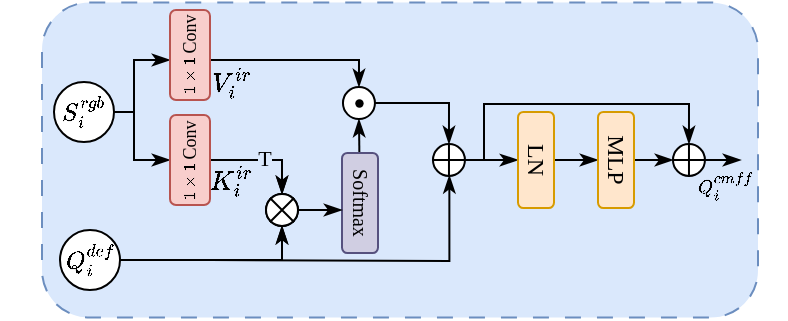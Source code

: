 <mxfile version="26.1.1">
  <diagram name="第 1 页" id="IwsUlqprveQ5Fm9F_jFR">
    <mxGraphModel dx="530" dy="267" grid="1" gridSize="10" guides="1" tooltips="1" connect="1" arrows="1" fold="1" page="1" pageScale="1" pageWidth="827" pageHeight="1169" math="1" shadow="0">
      <root>
        <mxCell id="0" />
        <mxCell id="1" parent="0" />
        <mxCell id="uOTj7jRji0M_4ZIJ3NGh-1" value="" style="rounded=1;whiteSpace=wrap;html=1;fillColor=#dae8fc;fontFamily=Times New Roman;strokeColor=#6c8ebf;dashed=1;dashPattern=8 8;container=0;" parent="1" vertex="1">
          <mxGeometry x="196" y="256.25" width="358" height="157.5" as="geometry" />
        </mxCell>
        <mxCell id="uOTj7jRji0M_4ZIJ3NGh-9" style="edgeStyle=orthogonalEdgeStyle;shape=connector;rounded=0;orthogonalLoop=1;jettySize=auto;html=1;entryX=0.5;entryY=0;entryDx=0;entryDy=0;strokeColor=default;align=center;verticalAlign=middle;fontFamily=Helvetica;fontSize=11;fontColor=default;labelBackgroundColor=default;endArrow=classicThin;endFill=1;" parent="1" target="uOTj7jRji0M_4ZIJ3NGh-40" edge="1">
          <mxGeometry relative="1" as="geometry">
            <Array as="points">
              <mxPoint x="354" y="285" />
            </Array>
            <mxPoint x="280" y="285" as="sourcePoint" />
          </mxGeometry>
        </mxCell>
        <mxCell id="uOTj7jRji0M_4ZIJ3NGh-11" style="edgeStyle=orthogonalEdgeStyle;shape=connector;rounded=0;orthogonalLoop=1;jettySize=auto;html=1;entryX=0.5;entryY=0;entryDx=0;entryDy=0;strokeColor=default;align=center;verticalAlign=middle;fontFamily=Times New Roman;fontSize=11;fontColor=default;labelBackgroundColor=default;endArrow=classicThin;endFill=1;" parent="1" target="uOTj7jRji0M_4ZIJ3NGh-26" edge="1">
          <mxGeometry relative="1" as="geometry">
            <mxPoint x="316" y="350" as="targetPoint" />
            <Array as="points">
              <mxPoint x="316" y="335" />
            </Array>
            <mxPoint x="280" y="335" as="sourcePoint" />
          </mxGeometry>
        </mxCell>
        <mxCell id="uOTj7jRji0M_4ZIJ3NGh-13" style="edgeStyle=orthogonalEdgeStyle;shape=connector;rounded=0;orthogonalLoop=1;jettySize=auto;html=1;entryX=0.5;entryY=1;entryDx=0;entryDy=0;strokeColor=default;align=center;verticalAlign=middle;fontFamily=Times New Roman;fontSize=11;fontColor=default;labelBackgroundColor=default;endArrow=classicThin;endFill=1;" parent="1" target="uOTj7jRji0M_4ZIJ3NGh-26" edge="1">
          <mxGeometry relative="1" as="geometry">
            <mxPoint x="316" y="370" as="targetPoint" />
            <Array as="points">
              <mxPoint x="316" y="385" />
            </Array>
            <mxPoint x="280" y="385" as="sourcePoint" />
          </mxGeometry>
        </mxCell>
        <mxCell id="uOTj7jRji0M_4ZIJ3NGh-15" style="shape=connector;rounded=0;orthogonalLoop=1;jettySize=auto;html=1;entryX=0.5;entryY=1;entryDx=0;entryDy=0;strokeColor=default;align=center;verticalAlign=middle;fontFamily=Helvetica;fontSize=11;fontColor=default;labelBackgroundColor=default;endArrow=classicThin;endFill=1;" parent="1" source="uOTj7jRji0M_4ZIJ3NGh-16" target="uOTj7jRji0M_4ZIJ3NGh-40" edge="1">
          <mxGeometry relative="1" as="geometry" />
        </mxCell>
        <mxCell id="uOTj7jRji0M_4ZIJ3NGh-16" value="Softmax" style="rounded=1;whiteSpace=wrap;html=1;horizontal=0;flipV=0;flipH=0;rotation=-180;fontFamily=Times New Roman;fillColor=#d0cee2;strokeColor=#56517e;spacingTop=-2;fontSize=10;" parent="1" vertex="1">
          <mxGeometry x="346" y="331.5" width="18" height="50" as="geometry" />
        </mxCell>
        <mxCell id="uOTj7jRji0M_4ZIJ3NGh-18" style="edgeStyle=orthogonalEdgeStyle;shape=connector;rounded=0;orthogonalLoop=1;jettySize=auto;html=1;entryX=0.5;entryY=0;entryDx=0;entryDy=0;strokeColor=default;align=center;verticalAlign=middle;fontFamily=Times New Roman;fontSize=11;fontColor=default;labelBackgroundColor=default;endArrow=classicThin;endFill=1;exitX=1.08;exitY=0.501;exitDx=0;exitDy=0;exitPerimeter=0;" parent="1" source="uOTj7jRji0M_4ZIJ3NGh-41" target="uOTj7jRji0M_4ZIJ3NGh-31" edge="1">
          <mxGeometry relative="1" as="geometry">
            <mxPoint x="404" y="307" as="sourcePoint" />
          </mxGeometry>
        </mxCell>
        <mxCell id="uOTj7jRji0M_4ZIJ3NGh-20" style="edgeStyle=orthogonalEdgeStyle;shape=connector;rounded=0;orthogonalLoop=1;jettySize=auto;html=1;entryX=1;entryY=0.5;entryDx=0;entryDy=0;strokeColor=default;align=center;verticalAlign=middle;fontFamily=Times New Roman;fontSize=11;fontColor=default;labelBackgroundColor=default;endArrow=classicThin;endFill=1;" parent="1" target="uOTj7jRji0M_4ZIJ3NGh-22" edge="1">
          <mxGeometry relative="1" as="geometry">
            <mxPoint x="407.0" y="335.014" as="sourcePoint" />
          </mxGeometry>
        </mxCell>
        <mxCell id="uOTj7jRji0M_4ZIJ3NGh-21" style="edgeStyle=orthogonalEdgeStyle;shape=connector;rounded=0;orthogonalLoop=1;jettySize=auto;html=1;entryX=1;entryY=0.5;entryDx=0;entryDy=0;strokeColor=default;align=center;verticalAlign=middle;fontFamily=Times New Roman;fontSize=11;fontColor=default;labelBackgroundColor=default;endArrow=classicThin;endFill=1;" parent="1" source="uOTj7jRji0M_4ZIJ3NGh-22" target="uOTj7jRji0M_4ZIJ3NGh-24" edge="1">
          <mxGeometry relative="1" as="geometry" />
        </mxCell>
        <mxCell id="uOTj7jRji0M_4ZIJ3NGh-22" value="LN" style="rounded=1;whiteSpace=wrap;html=1;fontFamily=Times New Roman;horizontal=0;rotation=-180;fillColor=#ffe6cc;strokeColor=#d79b00;" parent="1" vertex="1">
          <mxGeometry x="434" y="311" width="18" height="48" as="geometry" />
        </mxCell>
        <mxCell id="uOTj7jRji0M_4ZIJ3NGh-23" style="edgeStyle=orthogonalEdgeStyle;shape=connector;rounded=0;orthogonalLoop=1;jettySize=auto;html=1;entryX=0;entryY=0.5;entryDx=0;entryDy=0;strokeColor=default;align=center;verticalAlign=middle;fontFamily=Times New Roman;fontSize=11;fontColor=default;labelBackgroundColor=default;endArrow=classicThin;endFill=1;" parent="1" edge="1">
          <mxGeometry relative="1" as="geometry">
            <mxPoint x="492" y="335.0" as="sourcePoint" />
            <mxPoint x="511.48" y="335.0" as="targetPoint" />
          </mxGeometry>
        </mxCell>
        <mxCell id="uOTj7jRji0M_4ZIJ3NGh-24" value="MLP" style="rounded=1;whiteSpace=wrap;html=1;fontFamily=Times New Roman;horizontal=0;rotation=-180;fillColor=#ffe6cc;strokeColor=#d79b00;" parent="1" vertex="1">
          <mxGeometry x="474" y="311" width="18" height="48" as="geometry" />
        </mxCell>
        <mxCell id="uOTj7jRji0M_4ZIJ3NGh-25" value="" style="group;fontFamily=Times New Roman;" parent="1" vertex="1" connectable="0">
          <mxGeometry x="308" y="352" width="16" height="16" as="geometry" />
        </mxCell>
        <mxCell id="uOTj7jRji0M_4ZIJ3NGh-26" value="" style="ellipse;whiteSpace=wrap;html=1;aspect=fixed;fontFamily=Times New Roman;" parent="uOTj7jRji0M_4ZIJ3NGh-25" vertex="1">
          <mxGeometry width="16" height="16" as="geometry" />
        </mxCell>
        <mxCell id="uOTj7jRji0M_4ZIJ3NGh-27" value="" style="shape=umlDestroy;whiteSpace=wrap;html=1;strokeWidth=1;targetShapes=umlLifeline;fontFamily=Times New Roman;fontSize=11;fontColor=default;labelBackgroundColor=default;" parent="uOTj7jRji0M_4ZIJ3NGh-25" vertex="1">
          <mxGeometry x="2.004" y="2.004" width="12" height="12" as="geometry" />
        </mxCell>
        <mxCell id="uOTj7jRji0M_4ZIJ3NGh-30" style="edgeStyle=orthogonalEdgeStyle;shape=connector;rounded=0;orthogonalLoop=1;jettySize=auto;html=1;entryX=0.5;entryY=0;entryDx=0;entryDy=0;strokeColor=default;align=center;verticalAlign=middle;fontFamily=Times New Roman;fontSize=11;fontColor=default;labelBackgroundColor=default;endArrow=classicThin;endFill=1;" parent="1" source="uOTj7jRji0M_4ZIJ3NGh-31" target="uOTj7jRji0M_4ZIJ3NGh-33" edge="1">
          <mxGeometry relative="1" as="geometry">
            <Array as="points">
              <mxPoint x="417" y="335" />
              <mxPoint x="417" y="307" />
              <mxPoint x="519" y="307" />
            </Array>
          </mxGeometry>
        </mxCell>
        <mxCell id="uOTj7jRji0M_4ZIJ3NGh-31" value="" style="ellipse;whiteSpace=wrap;html=1;aspect=fixed;container=0;fontFamily=Times New Roman;" parent="1" vertex="1">
          <mxGeometry x="391.48" y="327" width="16" height="16" as="geometry" />
        </mxCell>
        <mxCell id="uOTj7jRji0M_4ZIJ3NGh-32" value="" style="shape=umlDestroy;whiteSpace=wrap;html=1;strokeWidth=1;targetShapes=umlLifeline;fontFamily=Times New Roman;fontSize=11;fontColor=default;labelBackgroundColor=default;container=0;rotation=45;" parent="1" vertex="1">
          <mxGeometry x="393.484" y="329" width="12" height="12" as="geometry" />
        </mxCell>
        <mxCell id="uOTj7jRji0M_4ZIJ3NGh-33" value="" style="ellipse;whiteSpace=wrap;html=1;aspect=fixed;container=0;fontFamily=Times New Roman;" parent="1" vertex="1">
          <mxGeometry x="511.48" y="327" width="16" height="16" as="geometry" />
        </mxCell>
        <mxCell id="uOTj7jRji0M_4ZIJ3NGh-34" value="" style="shape=umlDestroy;whiteSpace=wrap;html=1;strokeWidth=1;targetShapes=umlLifeline;fontFamily=Times New Roman;fontSize=11;fontColor=default;labelBackgroundColor=default;container=0;rotation=45;" parent="1" vertex="1">
          <mxGeometry x="513.484" y="329.004" width="12" height="12" as="geometry" />
        </mxCell>
        <mxCell id="uOTj7jRji0M_4ZIJ3NGh-35" style="edgeStyle=orthogonalEdgeStyle;shape=connector;rounded=0;orthogonalLoop=1;jettySize=auto;html=1;entryX=1;entryY=0.5;entryDx=0;entryDy=0;strokeColor=default;align=center;verticalAlign=middle;fontFamily=Times New Roman;fontSize=11;fontColor=default;labelBackgroundColor=default;endArrow=classicThin;endFill=1;" parent="1" edge="1">
          <mxGeometry relative="1" as="geometry">
            <mxPoint x="324.004" y="360" as="sourcePoint" />
            <mxPoint x="346" y="360" as="targetPoint" />
          </mxGeometry>
        </mxCell>
        <mxCell id="uOTj7jRji0M_4ZIJ3NGh-37" style="edgeStyle=orthogonalEdgeStyle;shape=connector;rounded=0;orthogonalLoop=1;jettySize=auto;html=1;entryX=0;entryY=0.5;entryDx=0;entryDy=0;strokeColor=default;align=center;verticalAlign=middle;fontFamily=Times New Roman;fontSize=11;fontColor=default;labelBackgroundColor=default;endArrow=classicThin;endFill=1;" parent="1" edge="1">
          <mxGeometry relative="1" as="geometry">
            <mxPoint x="526" y="335.0" as="sourcePoint" />
            <mxPoint x="545.48" y="335.0" as="targetPoint" />
          </mxGeometry>
        </mxCell>
        <mxCell id="uOTj7jRji0M_4ZIJ3NGh-38" style="edgeStyle=orthogonalEdgeStyle;shape=connector;rounded=0;orthogonalLoop=1;jettySize=auto;html=1;entryX=0.963;entryY=0.94;entryDx=0;entryDy=0;entryPerimeter=0;strokeColor=default;align=center;verticalAlign=middle;fontFamily=Helvetica;fontSize=11;fontColor=default;labelBackgroundColor=default;endArrow=classicThin;endFill=1;" parent="1" target="uOTj7jRji0M_4ZIJ3NGh-32" edge="1">
          <mxGeometry relative="1" as="geometry">
            <mxPoint x="280" y="385" as="sourcePoint" />
          </mxGeometry>
        </mxCell>
        <mxCell id="uOTj7jRji0M_4ZIJ3NGh-39" value="" style="group;fontFamily=Times New Roman;" parent="1" vertex="1" connectable="0">
          <mxGeometry x="345.998" y="298.028" width="18.482" height="18.482" as="geometry" />
        </mxCell>
        <mxCell id="uOTj7jRji0M_4ZIJ3NGh-40" value="" style="ellipse;whiteSpace=wrap;html=1;aspect=fixed;container=0;fontFamily=Times New Roman;" parent="uOTj7jRji0M_4ZIJ3NGh-39" vertex="1">
          <mxGeometry x="0.482" y="0.482" width="16" height="16" as="geometry" />
        </mxCell>
        <mxCell id="uOTj7jRji0M_4ZIJ3NGh-41" value="" style="shape=waypoint;sketch=0;fillStyle=solid;size=6;pointerEvents=1;points=[];fillColor=none;resizable=0;rotatable=0;perimeter=centerPerimeter;snapToPoint=1;fontFamily=Times New Roman;fontSize=11;fontColor=default;labelBackgroundColor=default;strokeWidth=0.1;" parent="uOTj7jRji0M_4ZIJ3NGh-39" vertex="1">
          <mxGeometry x="-1.518" y="-1.518" width="20" height="20" as="geometry" />
        </mxCell>
        <mxCell id="uOTj7jRji0M_4ZIJ3NGh-73" value="" style="group" parent="1" connectable="0" vertex="1">
          <mxGeometry x="202" y="257" width="122" height="153.5" as="geometry" />
        </mxCell>
        <mxCell id="uOTj7jRji0M_4ZIJ3NGh-53" style="edgeStyle=orthogonalEdgeStyle;shape=connector;rounded=0;orthogonalLoop=1;jettySize=auto;html=1;entryX=0.5;entryY=0;entryDx=0;entryDy=0;strokeColor=default;align=center;verticalAlign=middle;fontFamily=Times New Roman;fontSize=11;fontColor=default;labelBackgroundColor=default;endArrow=classicThin;endFill=1;" parent="1" target="uOTj7jRji0M_4ZIJ3NGh-59" edge="1">
          <mxGeometry relative="1" as="geometry">
            <mxPoint x="316" y="350" as="targetPoint" />
            <Array as="points">
              <mxPoint x="316" y="335" />
            </Array>
            <mxPoint x="280" y="335.029" as="sourcePoint" />
          </mxGeometry>
        </mxCell>
        <mxCell id="uOTj7jRji0M_4ZIJ3NGh-56" style="edgeStyle=orthogonalEdgeStyle;shape=connector;rounded=0;orthogonalLoop=1;jettySize=auto;html=1;entryX=0.5;entryY=1;entryDx=0;entryDy=0;strokeColor=default;align=center;verticalAlign=middle;fontFamily=Times New Roman;fontSize=11;fontColor=default;labelBackgroundColor=default;endArrow=classicThin;endFill=1;exitX=1;exitY=0.5;exitDx=0;exitDy=0;" parent="1" target="uOTj7jRji0M_4ZIJ3NGh-59" edge="1" source="QqN90TufNy8fQlOzBXks-5">
          <mxGeometry relative="1" as="geometry">
            <mxPoint x="316" y="370" as="targetPoint" />
            <Array as="points">
              <mxPoint x="316" y="385" />
            </Array>
            <mxPoint x="280" y="385.029" as="sourcePoint" />
          </mxGeometry>
        </mxCell>
        <mxCell id="uOTj7jRji0M_4ZIJ3NGh-58" value="" style="group;fontFamily=Times New Roman;" parent="1" vertex="1" connectable="0">
          <mxGeometry x="308" y="352" width="16" height="16" as="geometry" />
        </mxCell>
        <mxCell id="uOTj7jRji0M_4ZIJ3NGh-59" value="" style="ellipse;whiteSpace=wrap;html=1;aspect=fixed;fontFamily=Times New Roman;" parent="uOTj7jRji0M_4ZIJ3NGh-58" vertex="1">
          <mxGeometry width="16" height="16" as="geometry" />
        </mxCell>
        <mxCell id="uOTj7jRji0M_4ZIJ3NGh-60" value="" style="shape=umlDestroy;whiteSpace=wrap;html=1;strokeWidth=1;targetShapes=umlLifeline;fontFamily=Times New Roman;fontSize=11;fontColor=default;labelBackgroundColor=default;" parent="uOTj7jRji0M_4ZIJ3NGh-58" vertex="1">
          <mxGeometry x="2.004" y="2.004" width="12" height="12" as="geometry" />
        </mxCell>
        <mxCell id="5thz7oZhv2jhXGIIPTu--1" value="$$Q^{cmff}_i$$" style="text;html=1;align=center;verticalAlign=middle;whiteSpace=wrap;rounded=0;fontFamily=Helvetica;fontSize=8;fontColor=default;labelBackgroundColor=none;" parent="1" vertex="1">
          <mxGeometry x="508" y="332.5" width="60" height="30" as="geometry" />
        </mxCell>
        <mxCell id="QqN90TufNy8fQlOzBXks-21" value="&lt;span style=&quot;font-size: 13px;&quot;&gt;$$K_{i}^{ir}$$&lt;/span&gt;" style="text;html=1;align=center;verticalAlign=middle;whiteSpace=wrap;rounded=0;fontFamily=Times New Roman;fontSize=11;fontColor=default;labelBackgroundColor=none;" vertex="1" parent="1">
          <mxGeometry x="283" y="335.49" width="16" height="20" as="geometry" />
        </mxCell>
        <mxCell id="QqN90TufNy8fQlOzBXks-22" value="&lt;span style=&quot;font-size: 13px;&quot;&gt;$$V_{i}^{ir}$$&lt;/span&gt;" style="text;html=1;align=center;verticalAlign=middle;whiteSpace=wrap;rounded=0;fontFamily=Times New Roman;fontSize=11;fontColor=default;labelBackgroundColor=none;" vertex="1" parent="1">
          <mxGeometry x="283" y="286" width="16" height="20" as="geometry" />
        </mxCell>
        <mxCell id="QqN90TufNy8fQlOzBXks-1" style="edgeStyle=orthogonalEdgeStyle;shape=connector;rounded=0;orthogonalLoop=1;jettySize=auto;html=1;entryX=0;entryY=0.5;entryDx=0;entryDy=0;strokeColor=default;align=center;verticalAlign=middle;fontFamily=Helvetica;fontSize=11;fontColor=default;labelBackgroundColor=default;endArrow=classicThin;endFill=1;" edge="1" parent="1">
          <mxGeometry relative="1" as="geometry">
            <mxPoint x="234" y="311" as="sourcePoint" />
            <mxPoint x="260" y="285" as="targetPoint" />
            <Array as="points">
              <mxPoint x="242" y="311" />
              <mxPoint x="242" y="285" />
            </Array>
          </mxGeometry>
        </mxCell>
        <mxCell id="QqN90TufNy8fQlOzBXks-2" style="edgeStyle=orthogonalEdgeStyle;shape=connector;rounded=0;orthogonalLoop=1;jettySize=auto;html=1;entryX=0;entryY=0.5;entryDx=0;entryDy=0;strokeColor=default;align=center;verticalAlign=middle;fontFamily=Helvetica;fontSize=11;fontColor=default;labelBackgroundColor=default;endArrow=classicThin;endFill=1;" edge="1" parent="1">
          <mxGeometry relative="1" as="geometry">
            <mxPoint x="232" y="311" as="sourcePoint" />
            <mxPoint x="260" y="335" as="targetPoint" />
            <Array as="points">
              <mxPoint x="242" y="311" />
              <mxPoint x="242" y="335" />
            </Array>
          </mxGeometry>
        </mxCell>
        <mxCell id="QqN90TufNy8fQlOzBXks-3" value="&lt;font style=&quot;font-size: 12px;&quot;&gt;$$S_{i}^{rgb}$$&lt;/font&gt;" style="ellipse;whiteSpace=wrap;html=1;aspect=fixed;fontFamily=Times New Roman;fontStyle=0;fontSize=13;" vertex="1" parent="1">
          <mxGeometry x="202" y="296" width="30" height="30" as="geometry" />
        </mxCell>
        <mxCell id="QqN90TufNy8fQlOzBXks-5" value="&lt;span style=&quot;font-weight: normal;&quot;&gt;&lt;font style=&quot;font-size: 12px;&quot;&gt;$$Q_{i}^{def}$$&lt;/font&gt;&lt;/span&gt;" style="ellipse;whiteSpace=wrap;html=1;aspect=fixed;fontFamily=Times New Roman;fontStyle=1;fontSize=13;" vertex="1" parent="1">
          <mxGeometry x="205" y="370" width="30" height="30" as="geometry" />
        </mxCell>
        <mxCell id="QqN90TufNy8fQlOzBXks-6" value="" style="rounded=1;whiteSpace=wrap;html=1;fontFamily=Times New Roman;fillColor=#f8cecc;strokeColor=#b85450;horizontal=0;" vertex="1" parent="1">
          <mxGeometry x="260" y="260" width="20" height="45" as="geometry" />
        </mxCell>
        <mxCell id="QqN90TufNy8fQlOzBXks-7" value="" style="rounded=1;whiteSpace=wrap;html=1;fontFamily=Times New Roman;fillColor=#f8cecc;strokeColor=#b85450;" vertex="1" parent="1">
          <mxGeometry x="260" y="312.5" width="20" height="45" as="geometry" />
        </mxCell>
        <mxCell id="QqN90TufNy8fQlOzBXks-9" value="" style="group" vertex="1" connectable="0" parent="1">
          <mxGeometry x="260" y="257" width="20" height="51" as="geometry" />
        </mxCell>
        <mxCell id="QqN90TufNy8fQlOzBXks-10" value="&lt;span style=&quot;font-family: &amp;quot;Times New Roman&amp;quot;;&quot;&gt;$$1\times1$$&lt;/span&gt;" style="text;html=1;align=center;verticalAlign=middle;whiteSpace=wrap;rounded=0;fontFamily=Helvetica;fontSize=8;fontColor=default;labelBackgroundColor=none;rotation=-90;" vertex="1" parent="QqN90TufNy8fQlOzBXks-9">
          <mxGeometry x="-5" y="26" width="30" height="20" as="geometry" />
        </mxCell>
        <mxCell id="QqN90TufNy8fQlOzBXks-11" value="Conv" style="text;html=1;align=center;verticalAlign=middle;whiteSpace=wrap;rounded=0;fontFamily=Times New Roman;fontSize=9;fontColor=default;labelBackgroundColor=none;rotation=-90;" vertex="1" parent="QqN90TufNy8fQlOzBXks-9">
          <mxGeometry x="-5" y="5" width="30" height="20" as="geometry" />
        </mxCell>
        <mxCell id="QqN90TufNy8fQlOzBXks-12" value="" style="group" vertex="1" connectable="0" parent="1">
          <mxGeometry x="260" y="310" width="20" height="51" as="geometry" />
        </mxCell>
        <mxCell id="QqN90TufNy8fQlOzBXks-13" value="&lt;span style=&quot;font-family: &amp;quot;Times New Roman&amp;quot;;&quot;&gt;$$1\times1$$&lt;/span&gt;" style="text;html=1;align=center;verticalAlign=middle;whiteSpace=wrap;rounded=0;fontFamily=Helvetica;fontSize=8;fontColor=default;labelBackgroundColor=none;rotation=-90;" vertex="1" parent="QqN90TufNy8fQlOzBXks-12">
          <mxGeometry x="-5" y="26" width="30" height="20" as="geometry" />
        </mxCell>
        <mxCell id="QqN90TufNy8fQlOzBXks-14" value="Conv" style="text;html=1;align=center;verticalAlign=middle;whiteSpace=wrap;rounded=0;fontFamily=Times New Roman;fontSize=9;fontColor=default;labelBackgroundColor=none;rotation=-90;" vertex="1" parent="QqN90TufNy8fQlOzBXks-12">
          <mxGeometry x="-5" y="5" width="30" height="20" as="geometry" />
        </mxCell>
        <mxCell id="QqN90TufNy8fQlOzBXks-23" value="&lt;font face=&quot;Times New Roman&quot;&gt;T&lt;/font&gt;" style="edgeLabel;html=1;align=center;verticalAlign=middle;resizable=0;points=[];fontFamily=Helvetica;fontSize=11;fontColor=default;labelBackgroundColor=#DAE8FC;" vertex="1" connectable="0" parent="1">
          <mxGeometry x="307" y="334" as="geometry" />
        </mxCell>
      </root>
    </mxGraphModel>
  </diagram>
</mxfile>
